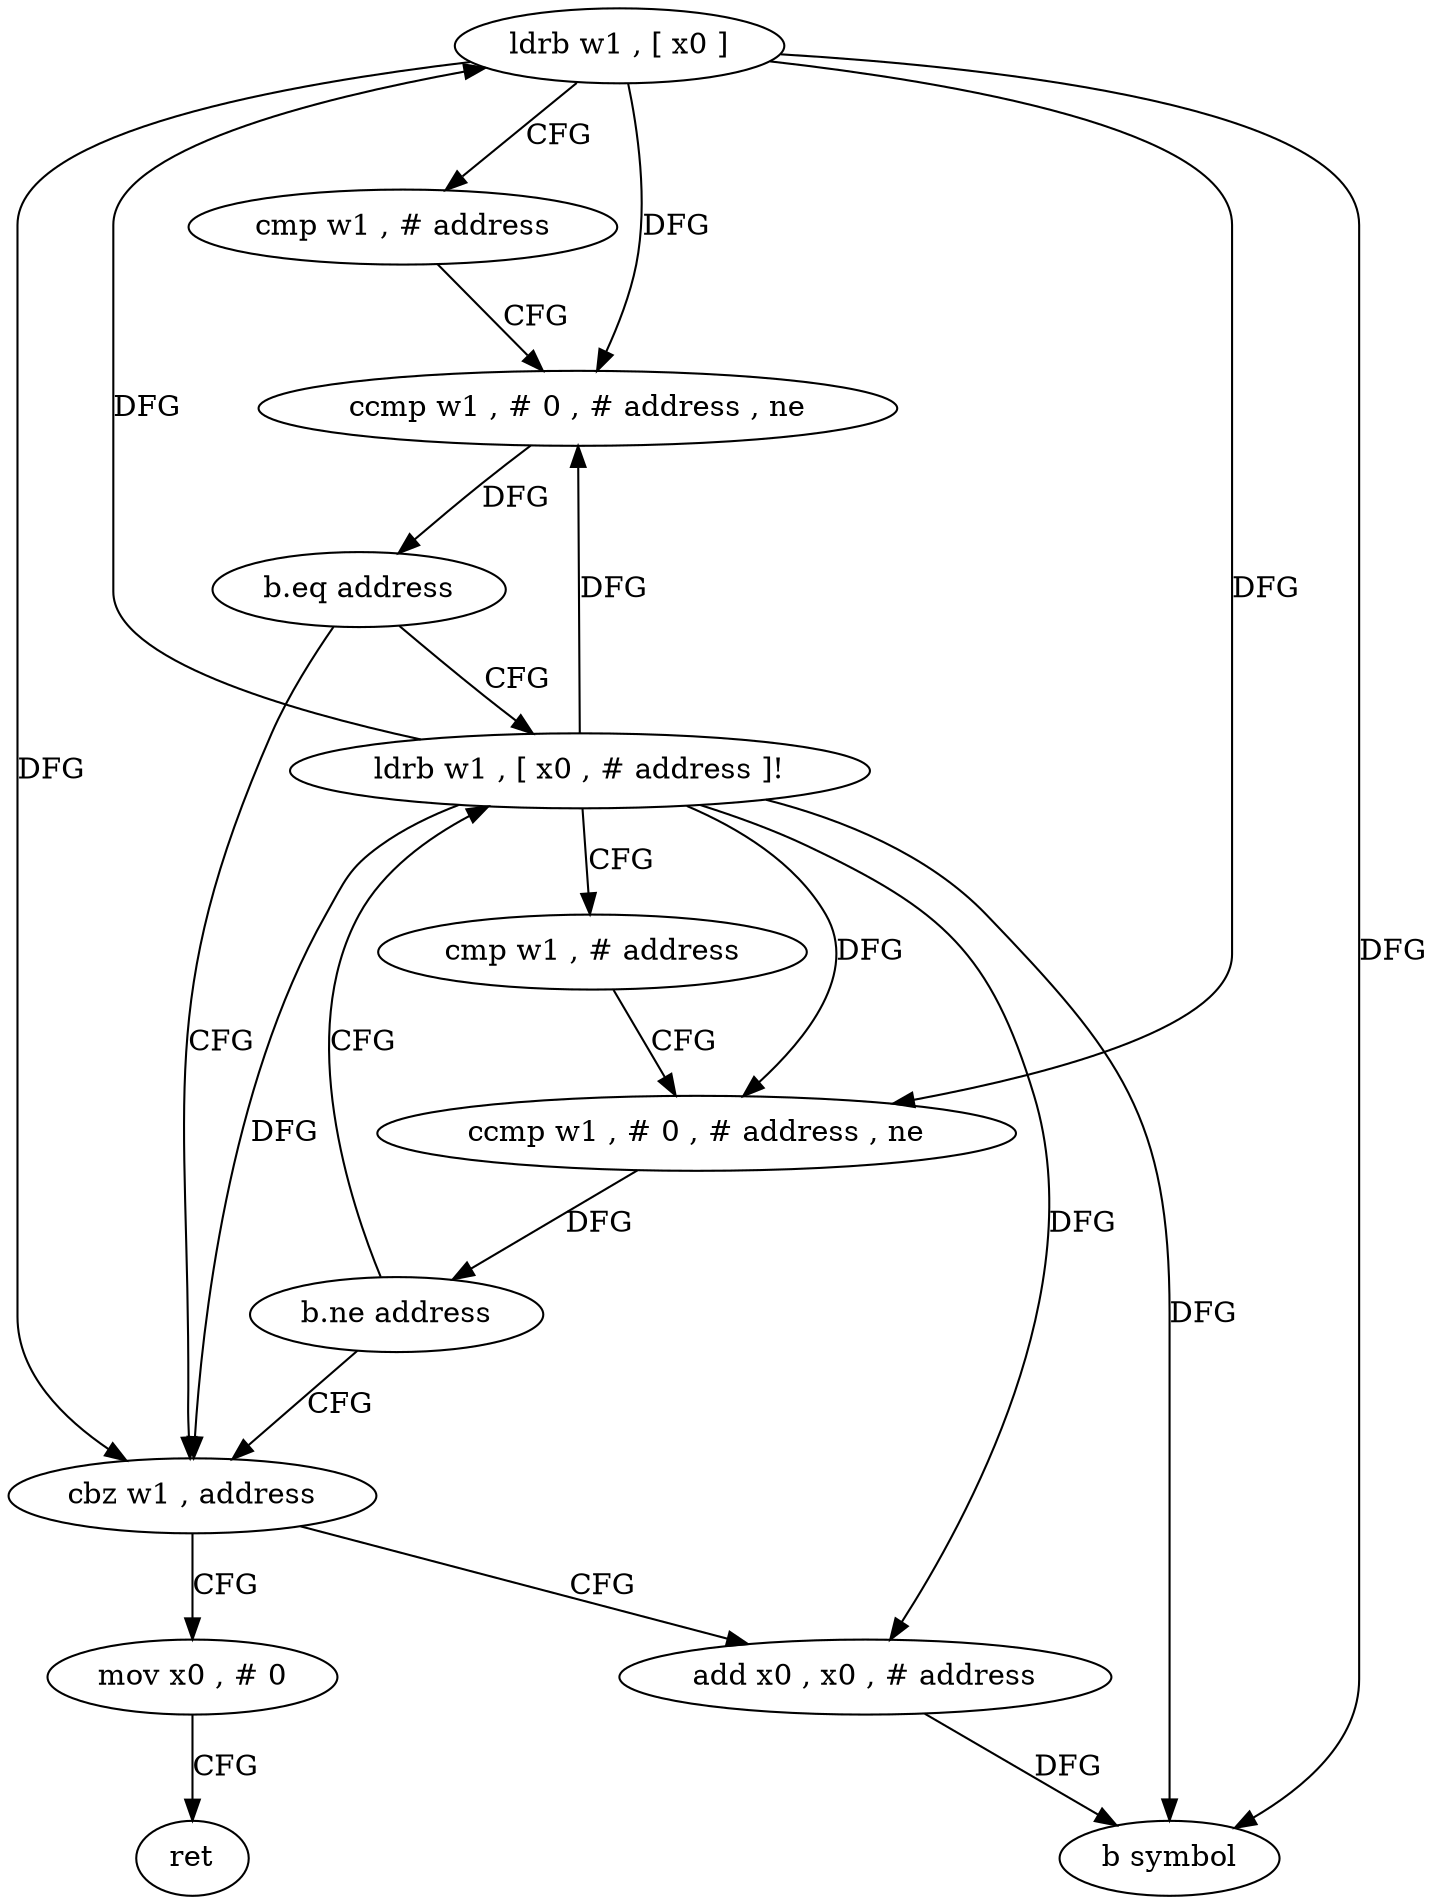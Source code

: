 digraph "func" {
"126160" [label = "ldrb w1 , [ x0 ]" ]
"126164" [label = "cmp w1 , # address" ]
"126168" [label = "ccmp w1 , # 0 , # address , ne" ]
"126172" [label = "b.eq address" ]
"126192" [label = "cbz w1 , address" ]
"126176" [label = "ldrb w1 , [ x0 , # address ]!" ]
"126208" [label = "mov x0 , # 0" ]
"126196" [label = "add x0 , x0 , # address" ]
"126180" [label = "cmp w1 , # address" ]
"126184" [label = "ccmp w1 , # 0 , # address , ne" ]
"126188" [label = "b.ne address" ]
"126212" [label = "ret" ]
"126200" [label = "b symbol" ]
"126160" -> "126164" [ label = "CFG" ]
"126160" -> "126168" [ label = "DFG" ]
"126160" -> "126192" [ label = "DFG" ]
"126160" -> "126184" [ label = "DFG" ]
"126160" -> "126200" [ label = "DFG" ]
"126164" -> "126168" [ label = "CFG" ]
"126168" -> "126172" [ label = "DFG" ]
"126172" -> "126192" [ label = "CFG" ]
"126172" -> "126176" [ label = "CFG" ]
"126192" -> "126208" [ label = "CFG" ]
"126192" -> "126196" [ label = "CFG" ]
"126176" -> "126180" [ label = "CFG" ]
"126176" -> "126160" [ label = "DFG" ]
"126176" -> "126168" [ label = "DFG" ]
"126176" -> "126192" [ label = "DFG" ]
"126176" -> "126196" [ label = "DFG" ]
"126176" -> "126184" [ label = "DFG" ]
"126176" -> "126200" [ label = "DFG" ]
"126208" -> "126212" [ label = "CFG" ]
"126196" -> "126200" [ label = "DFG" ]
"126180" -> "126184" [ label = "CFG" ]
"126184" -> "126188" [ label = "DFG" ]
"126188" -> "126176" [ label = "CFG" ]
"126188" -> "126192" [ label = "CFG" ]
}
